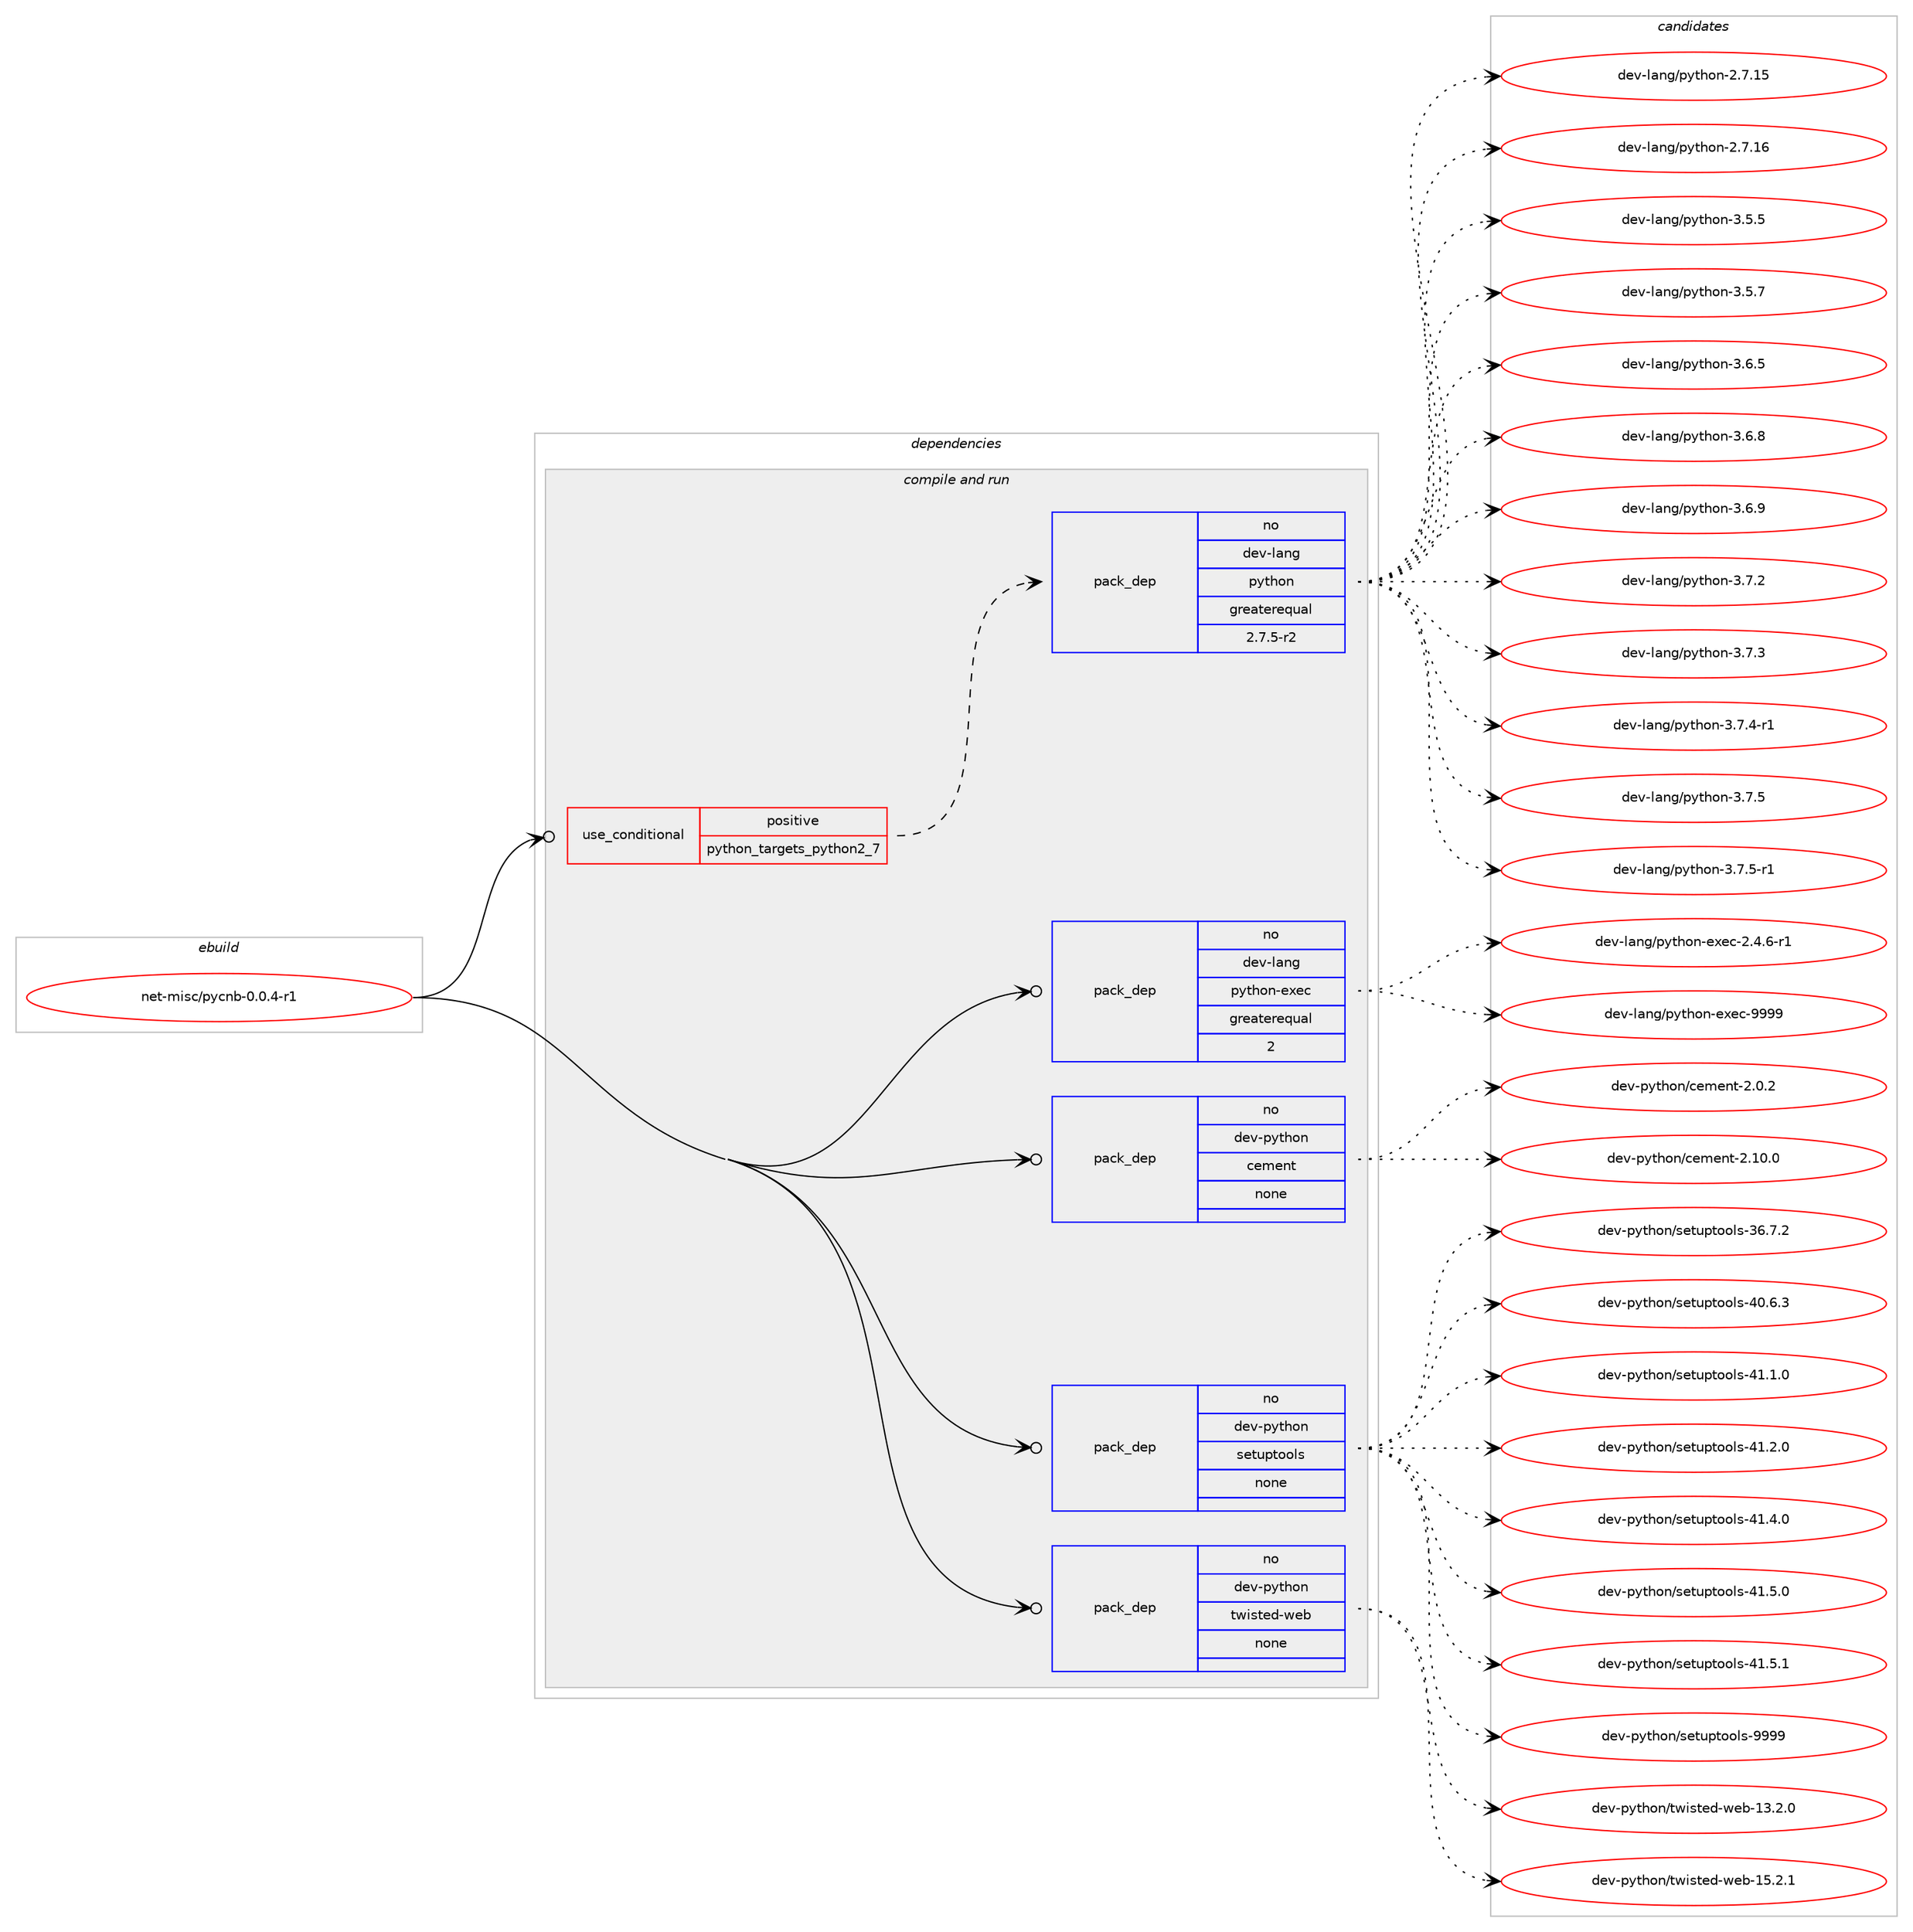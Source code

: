 digraph prolog {

# *************
# Graph options
# *************

newrank=true;
concentrate=true;
compound=true;
graph [rankdir=LR,fontname=Helvetica,fontsize=10,ranksep=1.5];#, ranksep=2.5, nodesep=0.2];
edge  [arrowhead=vee];
node  [fontname=Helvetica,fontsize=10];

# **********
# The ebuild
# **********

subgraph cluster_leftcol {
color=gray;
rank=same;
label=<<i>ebuild</i>>;
id [label="net-misc/pycnb-0.0.4-r1", color=red, width=4, href="../net-misc/pycnb-0.0.4-r1.svg"];
}

# ****************
# The dependencies
# ****************

subgraph cluster_midcol {
color=gray;
label=<<i>dependencies</i>>;
subgraph cluster_compile {
fillcolor="#eeeeee";
style=filled;
label=<<i>compile</i>>;
}
subgraph cluster_compileandrun {
fillcolor="#eeeeee";
style=filled;
label=<<i>compile and run</i>>;
subgraph cond203932 {
dependency836269 [label=<<TABLE BORDER="0" CELLBORDER="1" CELLSPACING="0" CELLPADDING="4"><TR><TD ROWSPAN="3" CELLPADDING="10">use_conditional</TD></TR><TR><TD>positive</TD></TR><TR><TD>python_targets_python2_7</TD></TR></TABLE>>, shape=none, color=red];
subgraph pack617619 {
dependency836270 [label=<<TABLE BORDER="0" CELLBORDER="1" CELLSPACING="0" CELLPADDING="4" WIDTH="220"><TR><TD ROWSPAN="6" CELLPADDING="30">pack_dep</TD></TR><TR><TD WIDTH="110">no</TD></TR><TR><TD>dev-lang</TD></TR><TR><TD>python</TD></TR><TR><TD>greaterequal</TD></TR><TR><TD>2.7.5-r2</TD></TR></TABLE>>, shape=none, color=blue];
}
dependency836269:e -> dependency836270:w [weight=20,style="dashed",arrowhead="vee"];
}
id:e -> dependency836269:w [weight=20,style="solid",arrowhead="odotvee"];
subgraph pack617620 {
dependency836271 [label=<<TABLE BORDER="0" CELLBORDER="1" CELLSPACING="0" CELLPADDING="4" WIDTH="220"><TR><TD ROWSPAN="6" CELLPADDING="30">pack_dep</TD></TR><TR><TD WIDTH="110">no</TD></TR><TR><TD>dev-lang</TD></TR><TR><TD>python-exec</TD></TR><TR><TD>greaterequal</TD></TR><TR><TD>2</TD></TR></TABLE>>, shape=none, color=blue];
}
id:e -> dependency836271:w [weight=20,style="solid",arrowhead="odotvee"];
subgraph pack617621 {
dependency836272 [label=<<TABLE BORDER="0" CELLBORDER="1" CELLSPACING="0" CELLPADDING="4" WIDTH="220"><TR><TD ROWSPAN="6" CELLPADDING="30">pack_dep</TD></TR><TR><TD WIDTH="110">no</TD></TR><TR><TD>dev-python</TD></TR><TR><TD>cement</TD></TR><TR><TD>none</TD></TR><TR><TD></TD></TR></TABLE>>, shape=none, color=blue];
}
id:e -> dependency836272:w [weight=20,style="solid",arrowhead="odotvee"];
subgraph pack617622 {
dependency836273 [label=<<TABLE BORDER="0" CELLBORDER="1" CELLSPACING="0" CELLPADDING="4" WIDTH="220"><TR><TD ROWSPAN="6" CELLPADDING="30">pack_dep</TD></TR><TR><TD WIDTH="110">no</TD></TR><TR><TD>dev-python</TD></TR><TR><TD>setuptools</TD></TR><TR><TD>none</TD></TR><TR><TD></TD></TR></TABLE>>, shape=none, color=blue];
}
id:e -> dependency836273:w [weight=20,style="solid",arrowhead="odotvee"];
subgraph pack617623 {
dependency836274 [label=<<TABLE BORDER="0" CELLBORDER="1" CELLSPACING="0" CELLPADDING="4" WIDTH="220"><TR><TD ROWSPAN="6" CELLPADDING="30">pack_dep</TD></TR><TR><TD WIDTH="110">no</TD></TR><TR><TD>dev-python</TD></TR><TR><TD>twisted-web</TD></TR><TR><TD>none</TD></TR><TR><TD></TD></TR></TABLE>>, shape=none, color=blue];
}
id:e -> dependency836274:w [weight=20,style="solid",arrowhead="odotvee"];
}
subgraph cluster_run {
fillcolor="#eeeeee";
style=filled;
label=<<i>run</i>>;
}
}

# **************
# The candidates
# **************

subgraph cluster_choices {
rank=same;
color=gray;
label=<<i>candidates</i>>;

subgraph choice617619 {
color=black;
nodesep=1;
choice10010111845108971101034711212111610411111045504655464953 [label="dev-lang/python-2.7.15", color=red, width=4,href="../dev-lang/python-2.7.15.svg"];
choice10010111845108971101034711212111610411111045504655464954 [label="dev-lang/python-2.7.16", color=red, width=4,href="../dev-lang/python-2.7.16.svg"];
choice100101118451089711010347112121116104111110455146534653 [label="dev-lang/python-3.5.5", color=red, width=4,href="../dev-lang/python-3.5.5.svg"];
choice100101118451089711010347112121116104111110455146534655 [label="dev-lang/python-3.5.7", color=red, width=4,href="../dev-lang/python-3.5.7.svg"];
choice100101118451089711010347112121116104111110455146544653 [label="dev-lang/python-3.6.5", color=red, width=4,href="../dev-lang/python-3.6.5.svg"];
choice100101118451089711010347112121116104111110455146544656 [label="dev-lang/python-3.6.8", color=red, width=4,href="../dev-lang/python-3.6.8.svg"];
choice100101118451089711010347112121116104111110455146544657 [label="dev-lang/python-3.6.9", color=red, width=4,href="../dev-lang/python-3.6.9.svg"];
choice100101118451089711010347112121116104111110455146554650 [label="dev-lang/python-3.7.2", color=red, width=4,href="../dev-lang/python-3.7.2.svg"];
choice100101118451089711010347112121116104111110455146554651 [label="dev-lang/python-3.7.3", color=red, width=4,href="../dev-lang/python-3.7.3.svg"];
choice1001011184510897110103471121211161041111104551465546524511449 [label="dev-lang/python-3.7.4-r1", color=red, width=4,href="../dev-lang/python-3.7.4-r1.svg"];
choice100101118451089711010347112121116104111110455146554653 [label="dev-lang/python-3.7.5", color=red, width=4,href="../dev-lang/python-3.7.5.svg"];
choice1001011184510897110103471121211161041111104551465546534511449 [label="dev-lang/python-3.7.5-r1", color=red, width=4,href="../dev-lang/python-3.7.5-r1.svg"];
dependency836270:e -> choice10010111845108971101034711212111610411111045504655464953:w [style=dotted,weight="100"];
dependency836270:e -> choice10010111845108971101034711212111610411111045504655464954:w [style=dotted,weight="100"];
dependency836270:e -> choice100101118451089711010347112121116104111110455146534653:w [style=dotted,weight="100"];
dependency836270:e -> choice100101118451089711010347112121116104111110455146534655:w [style=dotted,weight="100"];
dependency836270:e -> choice100101118451089711010347112121116104111110455146544653:w [style=dotted,weight="100"];
dependency836270:e -> choice100101118451089711010347112121116104111110455146544656:w [style=dotted,weight="100"];
dependency836270:e -> choice100101118451089711010347112121116104111110455146544657:w [style=dotted,weight="100"];
dependency836270:e -> choice100101118451089711010347112121116104111110455146554650:w [style=dotted,weight="100"];
dependency836270:e -> choice100101118451089711010347112121116104111110455146554651:w [style=dotted,weight="100"];
dependency836270:e -> choice1001011184510897110103471121211161041111104551465546524511449:w [style=dotted,weight="100"];
dependency836270:e -> choice100101118451089711010347112121116104111110455146554653:w [style=dotted,weight="100"];
dependency836270:e -> choice1001011184510897110103471121211161041111104551465546534511449:w [style=dotted,weight="100"];
}
subgraph choice617620 {
color=black;
nodesep=1;
choice10010111845108971101034711212111610411111045101120101994550465246544511449 [label="dev-lang/python-exec-2.4.6-r1", color=red, width=4,href="../dev-lang/python-exec-2.4.6-r1.svg"];
choice10010111845108971101034711212111610411111045101120101994557575757 [label="dev-lang/python-exec-9999", color=red, width=4,href="../dev-lang/python-exec-9999.svg"];
dependency836271:e -> choice10010111845108971101034711212111610411111045101120101994550465246544511449:w [style=dotted,weight="100"];
dependency836271:e -> choice10010111845108971101034711212111610411111045101120101994557575757:w [style=dotted,weight="100"];
}
subgraph choice617621 {
color=black;
nodesep=1;
choice100101118451121211161041111104799101109101110116455046484650 [label="dev-python/cement-2.0.2", color=red, width=4,href="../dev-python/cement-2.0.2.svg"];
choice10010111845112121116104111110479910110910111011645504649484648 [label="dev-python/cement-2.10.0", color=red, width=4,href="../dev-python/cement-2.10.0.svg"];
dependency836272:e -> choice100101118451121211161041111104799101109101110116455046484650:w [style=dotted,weight="100"];
dependency836272:e -> choice10010111845112121116104111110479910110910111011645504649484648:w [style=dotted,weight="100"];
}
subgraph choice617622 {
color=black;
nodesep=1;
choice100101118451121211161041111104711510111611711211611111110811545515446554650 [label="dev-python/setuptools-36.7.2", color=red, width=4,href="../dev-python/setuptools-36.7.2.svg"];
choice100101118451121211161041111104711510111611711211611111110811545524846544651 [label="dev-python/setuptools-40.6.3", color=red, width=4,href="../dev-python/setuptools-40.6.3.svg"];
choice100101118451121211161041111104711510111611711211611111110811545524946494648 [label="dev-python/setuptools-41.1.0", color=red, width=4,href="../dev-python/setuptools-41.1.0.svg"];
choice100101118451121211161041111104711510111611711211611111110811545524946504648 [label="dev-python/setuptools-41.2.0", color=red, width=4,href="../dev-python/setuptools-41.2.0.svg"];
choice100101118451121211161041111104711510111611711211611111110811545524946524648 [label="dev-python/setuptools-41.4.0", color=red, width=4,href="../dev-python/setuptools-41.4.0.svg"];
choice100101118451121211161041111104711510111611711211611111110811545524946534648 [label="dev-python/setuptools-41.5.0", color=red, width=4,href="../dev-python/setuptools-41.5.0.svg"];
choice100101118451121211161041111104711510111611711211611111110811545524946534649 [label="dev-python/setuptools-41.5.1", color=red, width=4,href="../dev-python/setuptools-41.5.1.svg"];
choice10010111845112121116104111110471151011161171121161111111081154557575757 [label="dev-python/setuptools-9999", color=red, width=4,href="../dev-python/setuptools-9999.svg"];
dependency836273:e -> choice100101118451121211161041111104711510111611711211611111110811545515446554650:w [style=dotted,weight="100"];
dependency836273:e -> choice100101118451121211161041111104711510111611711211611111110811545524846544651:w [style=dotted,weight="100"];
dependency836273:e -> choice100101118451121211161041111104711510111611711211611111110811545524946494648:w [style=dotted,weight="100"];
dependency836273:e -> choice100101118451121211161041111104711510111611711211611111110811545524946504648:w [style=dotted,weight="100"];
dependency836273:e -> choice100101118451121211161041111104711510111611711211611111110811545524946524648:w [style=dotted,weight="100"];
dependency836273:e -> choice100101118451121211161041111104711510111611711211611111110811545524946534648:w [style=dotted,weight="100"];
dependency836273:e -> choice100101118451121211161041111104711510111611711211611111110811545524946534649:w [style=dotted,weight="100"];
dependency836273:e -> choice10010111845112121116104111110471151011161171121161111111081154557575757:w [style=dotted,weight="100"];
}
subgraph choice617623 {
color=black;
nodesep=1;
choice1001011184511212111610411111047116119105115116101100451191019845495146504648 [label="dev-python/twisted-web-13.2.0", color=red, width=4,href="../dev-python/twisted-web-13.2.0.svg"];
choice1001011184511212111610411111047116119105115116101100451191019845495346504649 [label="dev-python/twisted-web-15.2.1", color=red, width=4,href="../dev-python/twisted-web-15.2.1.svg"];
dependency836274:e -> choice1001011184511212111610411111047116119105115116101100451191019845495146504648:w [style=dotted,weight="100"];
dependency836274:e -> choice1001011184511212111610411111047116119105115116101100451191019845495346504649:w [style=dotted,weight="100"];
}
}

}
